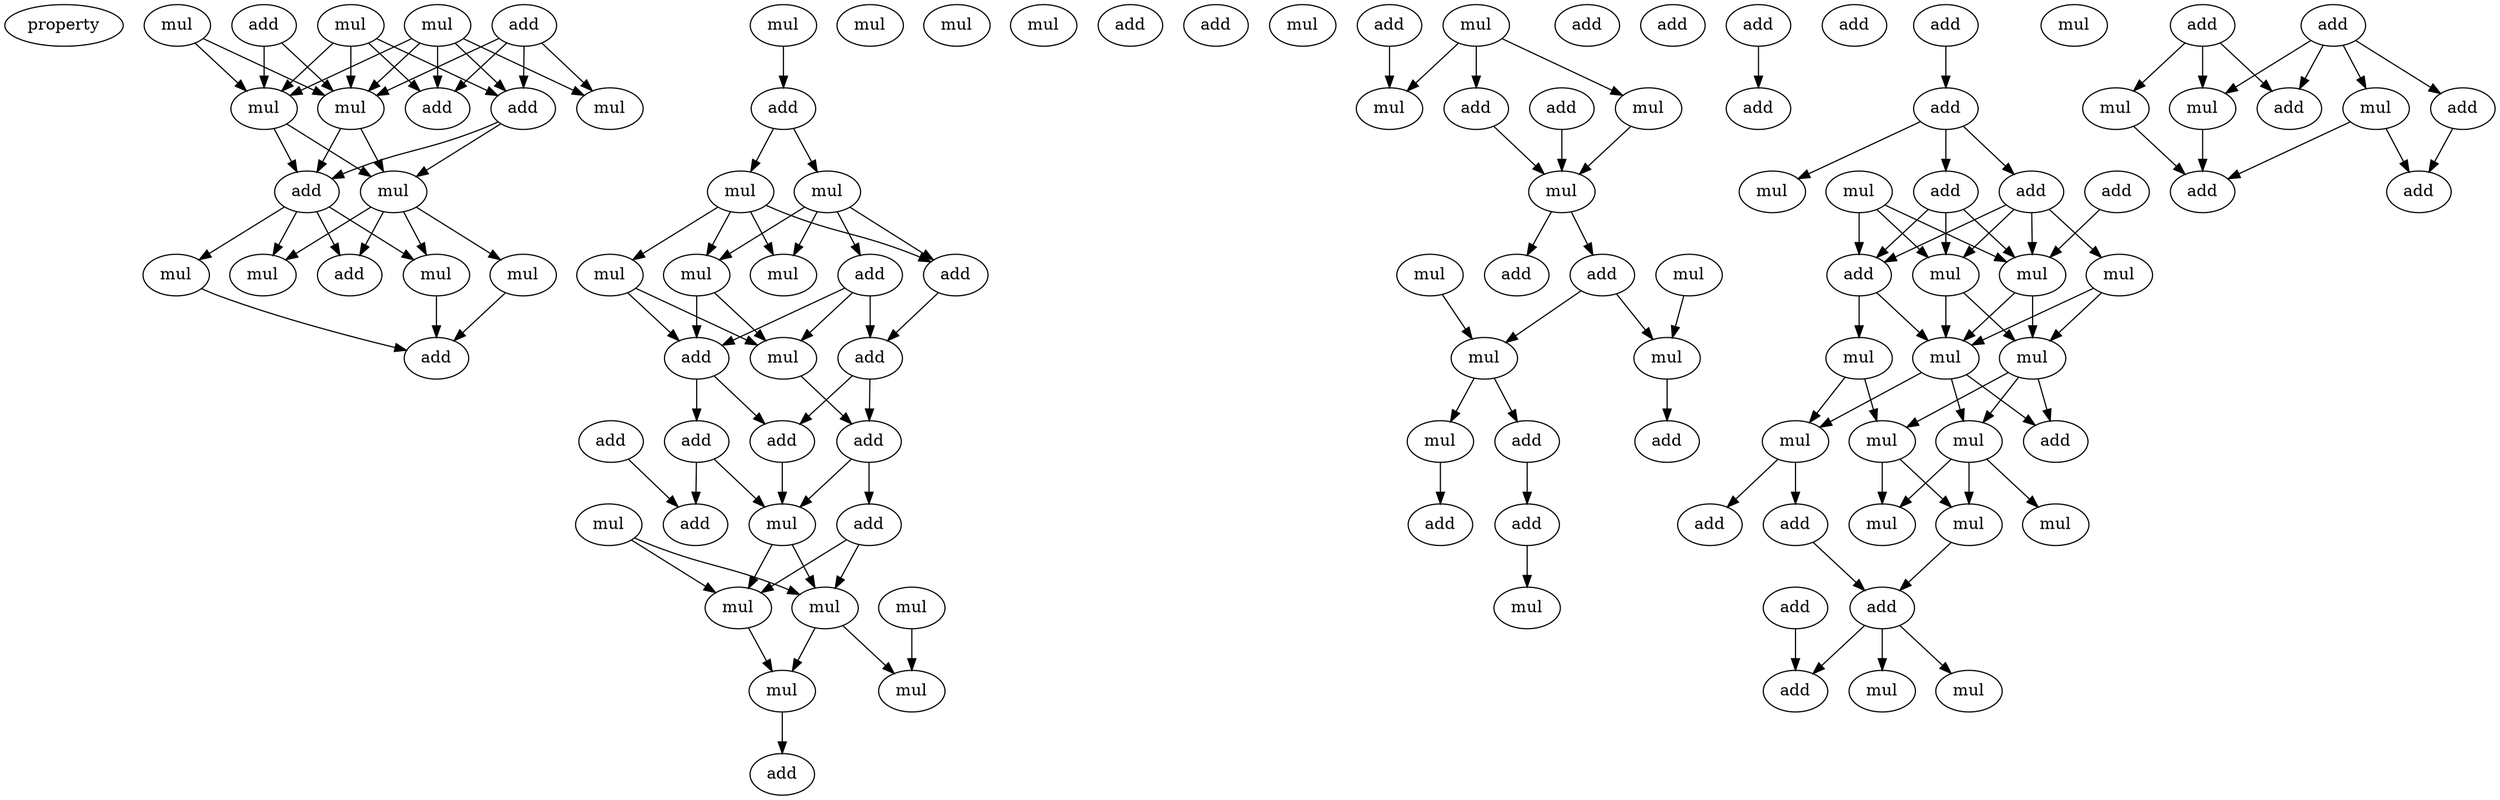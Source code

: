 digraph {
    node [fontcolor=black]
    property [mul=2,lf=1.2]
    0 [ label = mul ];
    1 [ label = add ];
    2 [ label = mul ];
    3 [ label = add ];
    4 [ label = mul ];
    5 [ label = mul ];
    6 [ label = mul ];
    7 [ label = add ];
    8 [ label = add ];
    9 [ label = mul ];
    10 [ label = mul ];
    11 [ label = add ];
    12 [ label = mul ];
    13 [ label = mul ];
    14 [ label = add ];
    15 [ label = mul ];
    16 [ label = mul ];
    17 [ label = add ];
    18 [ label = mul ];
    19 [ label = mul ];
    20 [ label = mul ];
    21 [ label = mul ];
    22 [ label = add ];
    23 [ label = mul ];
    24 [ label = add ];
    25 [ label = mul ];
    26 [ label = add ];
    27 [ label = mul ];
    28 [ label = mul ];
    29 [ label = mul ];
    30 [ label = add ];
    31 [ label = add ];
    32 [ label = mul ];
    33 [ label = add ];
    34 [ label = add ];
    35 [ label = add ];
    36 [ label = add ];
    37 [ label = add ];
    38 [ label = add ];
    39 [ label = add ];
    40 [ label = mul ];
    41 [ label = mul ];
    42 [ label = mul ];
    43 [ label = mul ];
    44 [ label = mul ];
    45 [ label = add ];
    46 [ label = mul ];
    47 [ label = mul ];
    48 [ label = mul ];
    49 [ label = add ];
    50 [ label = mul ];
    51 [ label = add ];
    52 [ label = mul ];
    53 [ label = add ];
    54 [ label = add ];
    55 [ label = mul ];
    56 [ label = add ];
    57 [ label = mul ];
    58 [ label = mul ];
    59 [ label = mul ];
    60 [ label = add ];
    61 [ label = add ];
    62 [ label = add ];
    63 [ label = mul ];
    64 [ label = mul ];
    65 [ label = add ];
    66 [ label = add ];
    67 [ label = add ];
    68 [ label = mul ];
    69 [ label = add ];
    70 [ label = add ];
    71 [ label = add ];
    72 [ label = mul ];
    73 [ label = add ];
    74 [ label = add ];
    75 [ label = mul ];
    76 [ label = add ];
    77 [ label = add ];
    78 [ label = mul ];
    79 [ label = mul ];
    80 [ label = add ];
    81 [ label = add ];
    82 [ label = mul ];
    83 [ label = add ];
    84 [ label = mul ];
    85 [ label = mul ];
    86 [ label = mul ];
    87 [ label = mul ];
    88 [ label = mul ];
    89 [ label = mul ];
    90 [ label = mul ];
    91 [ label = mul ];
    92 [ label = add ];
    93 [ label = mul ];
    94 [ label = mul ];
    95 [ label = add ];
    96 [ label = mul ];
    97 [ label = add ];
    98 [ label = add ];
    99 [ label = add ];
    100 [ label = add ];
    101 [ label = mul ];
    102 [ label = mul ];
    103 [ label = add ];
    104 [ label = add ];
    105 [ label = mul ];
    106 [ label = add ];
    107 [ label = mul ];
    108 [ label = add ];
    109 [ label = mul ];
    110 [ label = add ];
    111 [ label = add ];
    0 -> 5 [ name = 0 ];
    0 -> 6 [ name = 1 ];
    1 -> 5 [ name = 2 ];
    1 -> 6 [ name = 3 ];
    2 -> 5 [ name = 4 ];
    2 -> 6 [ name = 5 ];
    2 -> 7 [ name = 6 ];
    2 -> 8 [ name = 7 ];
    2 -> 9 [ name = 8 ];
    3 -> 5 [ name = 9 ];
    3 -> 7 [ name = 10 ];
    3 -> 8 [ name = 11 ];
    3 -> 9 [ name = 12 ];
    4 -> 5 [ name = 13 ];
    4 -> 6 [ name = 14 ];
    4 -> 7 [ name = 15 ];
    4 -> 8 [ name = 16 ];
    5 -> 10 [ name = 17 ];
    5 -> 11 [ name = 18 ];
    6 -> 10 [ name = 19 ];
    6 -> 11 [ name = 20 ];
    7 -> 10 [ name = 21 ];
    7 -> 11 [ name = 22 ];
    10 -> 12 [ name = 23 ];
    10 -> 13 [ name = 24 ];
    10 -> 14 [ name = 25 ];
    10 -> 15 [ name = 26 ];
    11 -> 12 [ name = 27 ];
    11 -> 13 [ name = 28 ];
    11 -> 14 [ name = 29 ];
    11 -> 16 [ name = 30 ];
    12 -> 17 [ name = 31 ];
    15 -> 17 [ name = 32 ];
    16 -> 17 [ name = 33 ];
    18 -> 22 [ name = 34 ];
    22 -> 23 [ name = 35 ];
    22 -> 25 [ name = 36 ];
    23 -> 26 [ name = 37 ];
    23 -> 27 [ name = 38 ];
    23 -> 28 [ name = 39 ];
    23 -> 29 [ name = 40 ];
    25 -> 26 [ name = 41 ];
    25 -> 27 [ name = 42 ];
    25 -> 28 [ name = 43 ];
    25 -> 30 [ name = 44 ];
    26 -> 33 [ name = 45 ];
    27 -> 31 [ name = 46 ];
    27 -> 32 [ name = 47 ];
    29 -> 31 [ name = 48 ];
    29 -> 32 [ name = 49 ];
    30 -> 31 [ name = 50 ];
    30 -> 32 [ name = 51 ];
    30 -> 33 [ name = 52 ];
    31 -> 34 [ name = 53 ];
    31 -> 37 [ name = 54 ];
    32 -> 36 [ name = 55 ];
    33 -> 36 [ name = 56 ];
    33 -> 37 [ name = 57 ];
    34 -> 39 [ name = 58 ];
    34 -> 40 [ name = 59 ];
    35 -> 39 [ name = 60 ];
    36 -> 38 [ name = 61 ];
    36 -> 40 [ name = 62 ];
    37 -> 40 [ name = 63 ];
    38 -> 42 [ name = 64 ];
    38 -> 43 [ name = 65 ];
    40 -> 42 [ name = 66 ];
    40 -> 43 [ name = 67 ];
    41 -> 42 [ name = 68 ];
    41 -> 43 [ name = 69 ];
    42 -> 46 [ name = 70 ];
    43 -> 46 [ name = 71 ];
    43 -> 48 [ name = 72 ];
    44 -> 48 [ name = 73 ];
    46 -> 49 [ name = 74 ];
    50 -> 52 [ name = 75 ];
    50 -> 55 [ name = 76 ];
    50 -> 56 [ name = 77 ];
    51 -> 52 [ name = 78 ];
    53 -> 57 [ name = 79 ];
    55 -> 57 [ name = 80 ];
    56 -> 57 [ name = 81 ];
    57 -> 60 [ name = 82 ];
    57 -> 61 [ name = 83 ];
    58 -> 63 [ name = 84 ];
    59 -> 64 [ name = 85 ];
    60 -> 63 [ name = 86 ];
    60 -> 64 [ name = 87 ];
    63 -> 65 [ name = 88 ];
    63 -> 68 [ name = 89 ];
    64 -> 66 [ name = 90 ];
    65 -> 69 [ name = 91 ];
    67 -> 71 [ name = 92 ];
    68 -> 70 [ name = 93 ];
    69 -> 72 [ name = 94 ];
    74 -> 76 [ name = 95 ];
    76 -> 79 [ name = 96 ];
    76 -> 80 [ name = 97 ];
    76 -> 81 [ name = 98 ];
    77 -> 85 [ name = 99 ];
    78 -> 82 [ name = 100 ];
    78 -> 83 [ name = 101 ];
    78 -> 85 [ name = 102 ];
    80 -> 82 [ name = 103 ];
    80 -> 83 [ name = 104 ];
    80 -> 84 [ name = 105 ];
    80 -> 85 [ name = 106 ];
    81 -> 82 [ name = 107 ];
    81 -> 83 [ name = 108 ];
    81 -> 85 [ name = 109 ];
    82 -> 86 [ name = 110 ];
    82 -> 88 [ name = 111 ];
    83 -> 86 [ name = 112 ];
    83 -> 87 [ name = 113 ];
    84 -> 86 [ name = 114 ];
    84 -> 88 [ name = 115 ];
    85 -> 86 [ name = 116 ];
    85 -> 88 [ name = 117 ];
    86 -> 90 [ name = 118 ];
    86 -> 91 [ name = 119 ];
    86 -> 92 [ name = 120 ];
    87 -> 89 [ name = 121 ];
    87 -> 91 [ name = 122 ];
    88 -> 89 [ name = 123 ];
    88 -> 90 [ name = 124 ];
    88 -> 92 [ name = 125 ];
    89 -> 94 [ name = 126 ];
    89 -> 96 [ name = 127 ];
    90 -> 93 [ name = 128 ];
    90 -> 94 [ name = 129 ];
    90 -> 96 [ name = 130 ];
    91 -> 95 [ name = 131 ];
    91 -> 97 [ name = 132 ];
    96 -> 99 [ name = 133 ];
    97 -> 99 [ name = 134 ];
    98 -> 100 [ name = 135 ];
    99 -> 100 [ name = 136 ];
    99 -> 101 [ name = 137 ];
    99 -> 102 [ name = 138 ];
    103 -> 106 [ name = 139 ];
    103 -> 107 [ name = 140 ];
    103 -> 108 [ name = 141 ];
    103 -> 109 [ name = 142 ];
    104 -> 105 [ name = 143 ];
    104 -> 106 [ name = 144 ];
    104 -> 107 [ name = 145 ];
    105 -> 111 [ name = 146 ];
    107 -> 111 [ name = 147 ];
    108 -> 110 [ name = 148 ];
    109 -> 110 [ name = 149 ];
    109 -> 111 [ name = 150 ];
}
